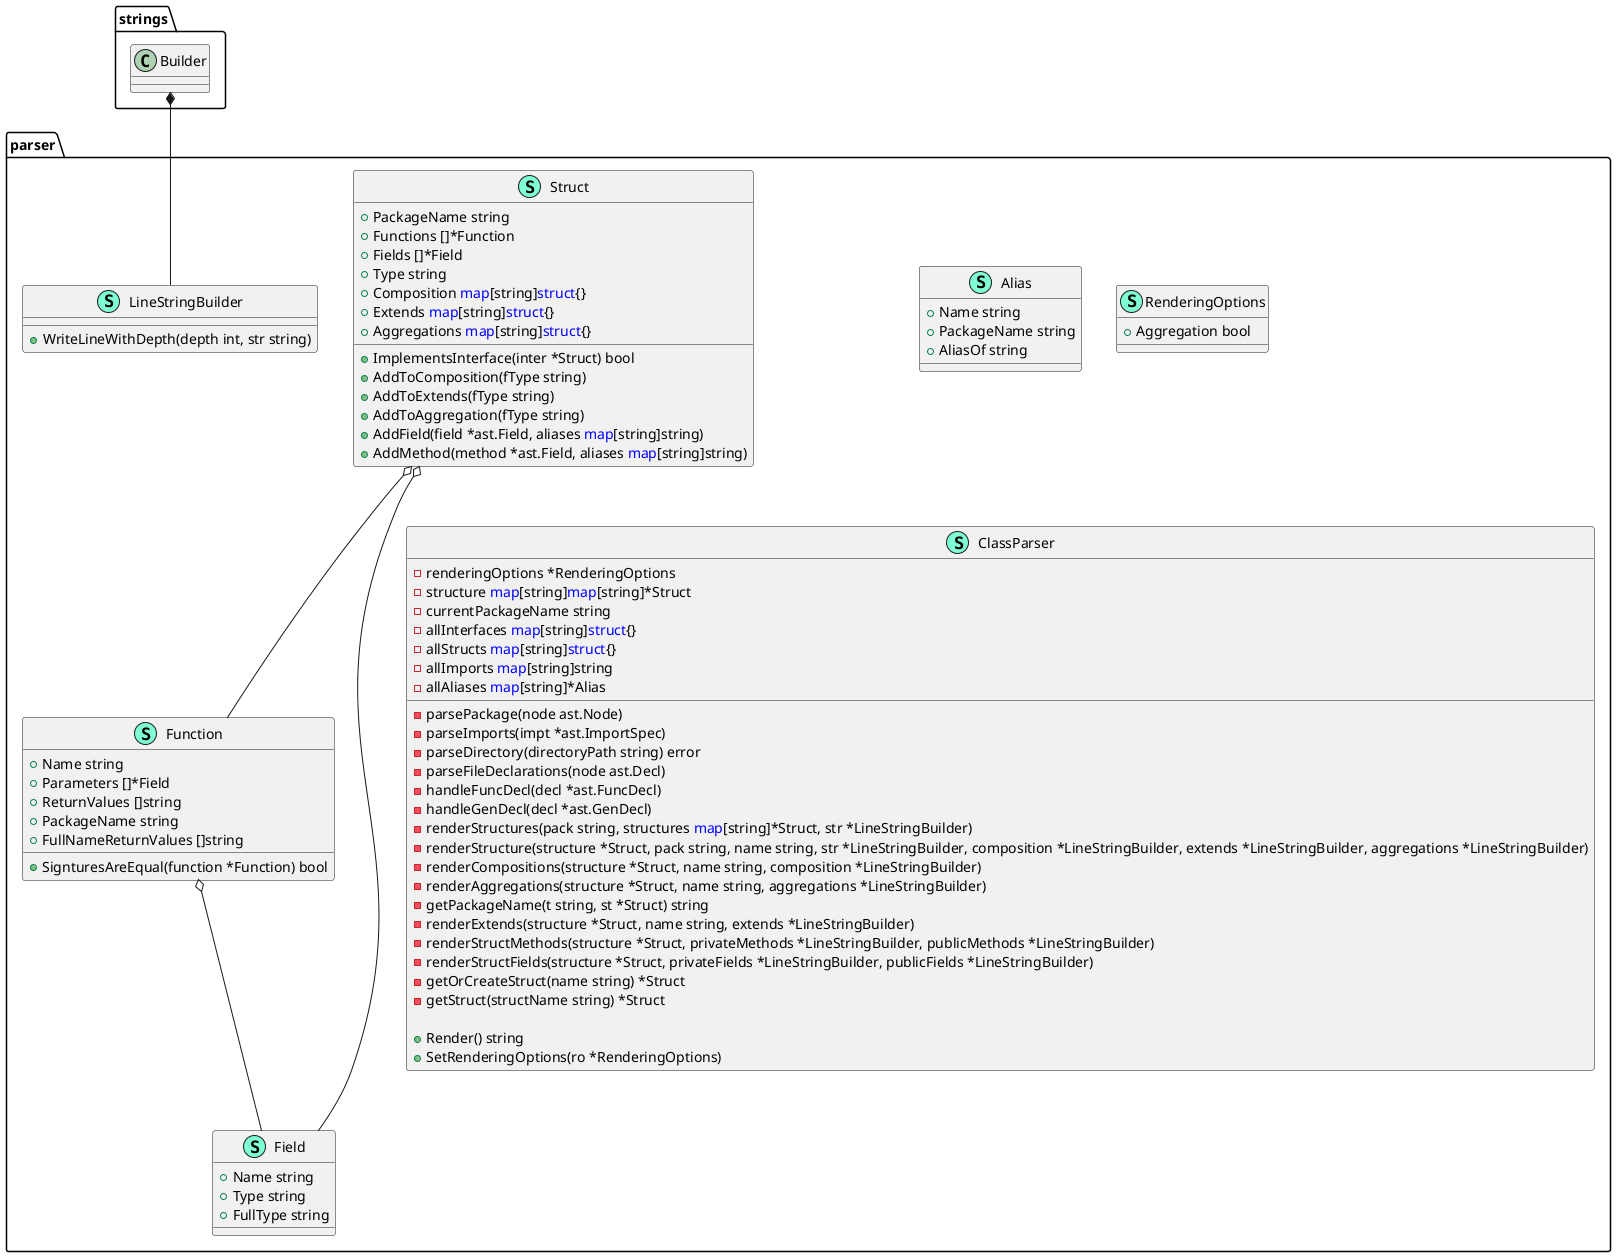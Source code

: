 @startuml
namespace parser {
    class Struct << (S,Aquamarine) >> {
        + PackageName string
        + Functions []*Function
        + Fields []*Field
        + Type string
        + Composition <font color=blue>map</font>[string]<font color=blue>struct</font>{}
        + Extends <font color=blue>map</font>[string]<font color=blue>struct</font>{}
        + Aggregations <font color=blue>map</font>[string]<font color=blue>struct</font>{}

        + ImplementsInterface(inter *Struct) bool
        + AddToComposition(fType string) 
        + AddToExtends(fType string) 
        + AddToAggregation(fType string) 
        + AddField(field *ast.Field, aliases <font color=blue>map</font>[string]string) 
        + AddMethod(method *ast.Field, aliases <font color=blue>map</font>[string]string) 

    }
    class Function << (S,Aquamarine) >> {
        + Name string
        + Parameters []*Field
        + ReturnValues []string
        + PackageName string
        + FullNameReturnValues []string

        + SignturesAreEqual(function *Function) bool

    }
    class Alias << (S,Aquamarine) >> {
        + Name string
        + PackageName string
        + AliasOf string

    }
    class Field << (S,Aquamarine) >> {
        + Name string
        + Type string
        + FullType string

    }
    class LineStringBuilder << (S,Aquamarine) >> {
        + WriteLineWithDepth(depth int, str string) 

    }
    class RenderingOptions << (S,Aquamarine) >> {
        + Aggregation bool

    }
    class ClassParser << (S,Aquamarine) >> {
        - renderingOptions *RenderingOptions
        - structure <font color=blue>map</font>[string]<font color=blue>map</font>[string]*Struct
        - currentPackageName string
        - allInterfaces <font color=blue>map</font>[string]<font color=blue>struct</font>{}
        - allStructs <font color=blue>map</font>[string]<font color=blue>struct</font>{}
        - allImports <font color=blue>map</font>[string]string
        - allAliases <font color=blue>map</font>[string]*Alias

        - parsePackage(node ast.Node) 
        - parseImports(impt *ast.ImportSpec) 
        - parseDirectory(directoryPath string) error
        - parseFileDeclarations(node ast.Decl) 
        - handleFuncDecl(decl *ast.FuncDecl) 
        - handleGenDecl(decl *ast.GenDecl) 
        - renderStructures(pack string, structures <font color=blue>map</font>[string]*Struct, str *LineStringBuilder) 
        - renderStructure(structure *Struct, pack string, name string, str *LineStringBuilder, composition *LineStringBuilder, extends *LineStringBuilder, aggregations *LineStringBuilder) 
        - renderCompositions(structure *Struct, name string, composition *LineStringBuilder) 
        - renderAggregations(structure *Struct, name string, aggregations *LineStringBuilder) 
        - getPackageName(t string, st *Struct) string
        - renderExtends(structure *Struct, name string, extends *LineStringBuilder) 
        - renderStructMethods(structure *Struct, privateMethods *LineStringBuilder, publicMethods *LineStringBuilder) 
        - renderStructFields(structure *Struct, privateFields *LineStringBuilder, publicFields *LineStringBuilder) 
        - getOrCreateStruct(name string) *Struct
        - getStruct(structName string) *Struct

        + Render() string
        + SetRenderingOptions(ro *RenderingOptions) 

    }
}
"strings.Builder" *-- "parser.LineStringBuilder"


"parser.Struct" o-- "parser.Function"
"parser.Struct" o-- "parser.Field"
"parser.Function" o-- "parser.Field"

@enduml
